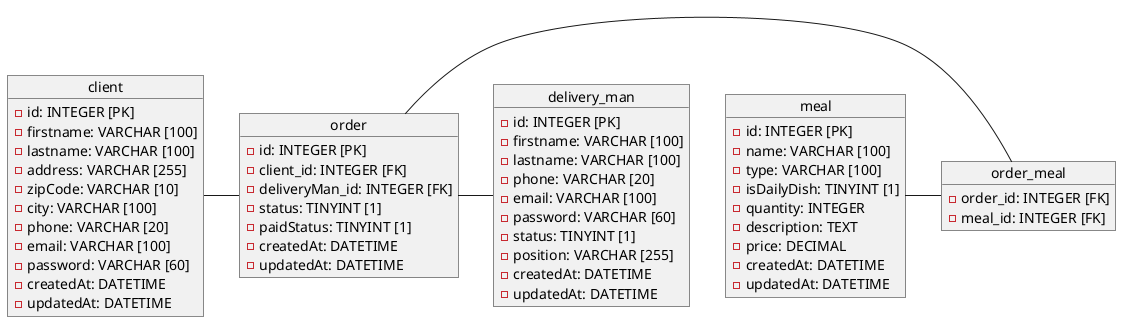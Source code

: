 @startuml
'https://plantuml.com/class-diagram

object client {
    -id: INTEGER [PK]
    -firstname: VARCHAR [100]
    -lastname: VARCHAR [100]
    -address: VARCHAR [255]
    -zipCode: VARCHAR [10]
    -city: VARCHAR [100]
    -phone: VARCHAR [20]
    -email: VARCHAR [100]
    -password: VARCHAR [60]
    -createdAt: DATETIME
    -updatedAt: DATETIME
}

object meal {
    -id: INTEGER [PK]
    -name: VARCHAR [100]
    -type: VARCHAR [100]
    -isDailyDish: TINYINT [1]
    -quantity: INTEGER
    -description: TEXT
    -price: DECIMAL
    -createdAt: DATETIME
    -updatedAt: DATETIME
}

object delivery_man {
    -id: INTEGER [PK]
    -firstname: VARCHAR [100]
    -lastname: VARCHAR [100]
    -phone: VARCHAR [20]
    -email: VARCHAR [100]
    -password: VARCHAR [60]
    -status: TINYINT [1]
    -position: VARCHAR [255]
    -createdAt: DATETIME
    -updatedAt: DATETIME
}

object order {
    -id: INTEGER [PK]
    -client_id: INTEGER [FK]
    -deliveryMan_id: INTEGER [FK]
    -status: TINYINT [1]
    -paidStatus: TINYINT [1]
    -createdAt: DATETIME
    -updatedAt: DATETIME
}

object order_meal {
    -order_id: INTEGER [FK]
    -meal_id: INTEGER [FK]
}

client - order
order - order_meal
meal - order_meal
order - delivery_man

@enduml
